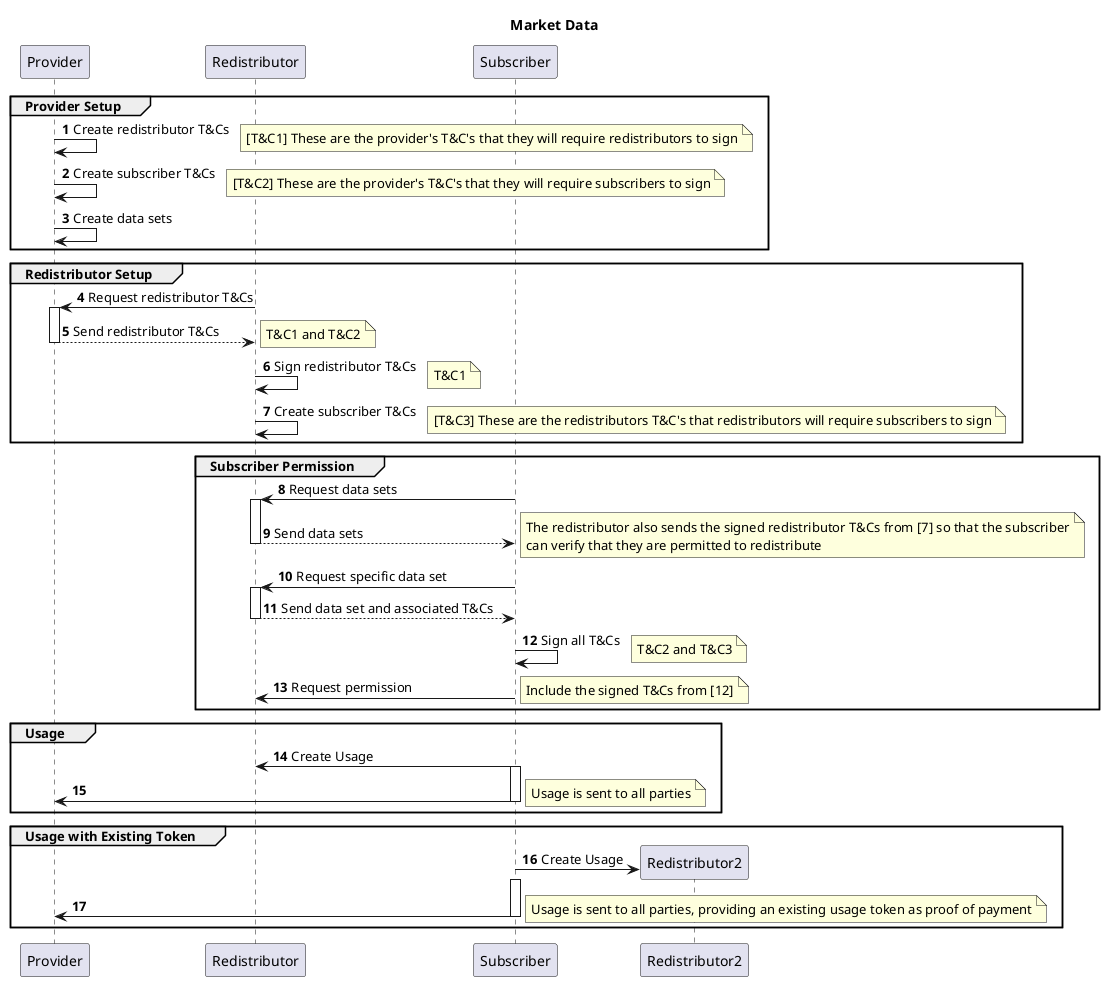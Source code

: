 @startuml
autonumber
title Market Data

group Provider Setup
Provider -> Provider : Create redistributor T&Cs
note right: [T&C1] These are the provider's T&C's that they will require redistributors to sign
Provider -> Provider : Create subscriber T&Cs
note right: [T&C2] These are the provider's T&C's that they will require subscribers to sign
Provider -> Provider : Create data sets
end

group Redistributor Setup
Redistributor -> Provider : Request redistributor T&Cs
activate Provider
Provider --> Redistributor : Send redistributor T&Cs
deactivate Provider
note right: T&C1 and T&C2
Redistributor -> Redistributor : Sign redistributor T&Cs
note right: T&C1
Redistributor -> Redistributor : Create subscriber T&Cs
note right: [T&C3] These are the redistributors T&C's that redistributors will require subscribers to sign
end

group Subscriber Permission
Subscriber -> Redistributor : Request data sets
activate Redistributor
Redistributor --> Subscriber : Send data sets
deactivate Redistributor
note right: The redistributor also sends the signed redistributor T&Cs from [7] so that the subscriber\ncan verify that they are permitted to redistribute
Subscriber -> Redistributor : Request specific data set
activate Redistributor
Redistributor --> Subscriber : Send data set and associated T&Cs
deactivate Redistributor
Subscriber -> Subscriber: Sign all T&Cs
note right: T&C2 and T&C3
Subscriber -> Redistributor : Request permission
note right: Include the signed T&Cs from [12]
end

group Usage
Subscriber -> Redistributor : Create Usage
activate Subscriber
Subscriber -> Provider
deactivate Subscriber
note right: Usage is sent to all parties
end

group Usage with Existing Token
Subscriber -> Redistributor2 ** : Create Usage
activate Subscriber
Subscriber -> Provider
deactivate Subscriber
note right: Usage is sent to all parties, providing an existing usage token as proof of payment
end

@enduml
